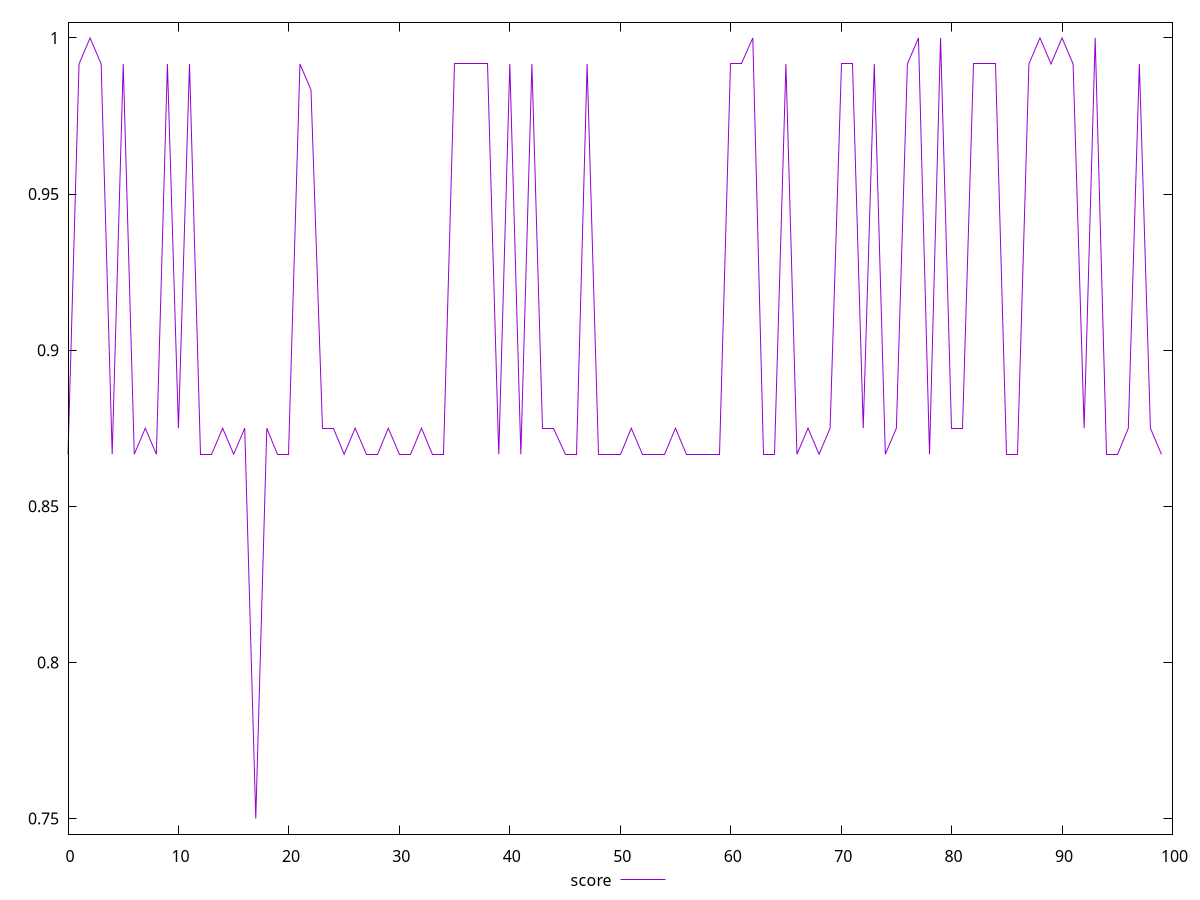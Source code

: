 reset
set terminal svg size 640, 490 enhanced background rgb 'white'
set output "reprap/uses-http2/samples/pages+cached+noexternal+nofonts/score/values.svg"

$score <<EOF
0 0.8666666666666667
1 0.9916666666666667
2 1
3 0.9916666666666667
4 0.8666666666666667
5 0.9916666666666667
6 0.8666666666666667
7 0.875
8 0.8666666666666667
9 0.9916666666666667
10 0.875
11 0.9916666666666667
12 0.8666666666666667
13 0.8666666666666667
14 0.875
15 0.8666666666666667
16 0.875
17 0.75
18 0.875
19 0.8666666666666667
20 0.8666666666666667
21 0.9916666666666667
22 0.9833333333333333
23 0.875
24 0.875
25 0.8666666666666667
26 0.875
27 0.8666666666666667
28 0.8666666666666667
29 0.875
30 0.8666666666666667
31 0.8666666666666667
32 0.875
33 0.8666666666666667
34 0.8666666666666667
35 0.9916666666666667
36 0.9916666666666667
37 0.9916666666666667
38 0.9916666666666667
39 0.8666666666666667
40 0.9916666666666667
41 0.8666666666666667
42 0.9916666666666667
43 0.875
44 0.875
45 0.8666666666666667
46 0.8666666666666667
47 0.9916666666666667
48 0.8666666666666667
49 0.8666666666666667
50 0.8666666666666667
51 0.875
52 0.8666666666666667
53 0.8666666666666667
54 0.8666666666666667
55 0.875
56 0.8666666666666667
57 0.8666666666666667
58 0.8666666666666667
59 0.8666666666666667
60 0.9916666666666667
61 0.9916666666666667
62 1
63 0.8666666666666667
64 0.8666666666666667
65 0.9916666666666667
66 0.8666666666666667
67 0.875
68 0.8666666666666667
69 0.875
70 0.9916666666666667
71 0.9916666666666667
72 0.875
73 0.9916666666666667
74 0.8666666666666667
75 0.875
76 0.9916666666666667
77 1
78 0.8666666666666667
79 1
80 0.875
81 0.875
82 0.9916666666666667
83 0.9916666666666667
84 0.9916666666666667
85 0.8666666666666667
86 0.8666666666666667
87 0.9916666666666667
88 1
89 0.9916666666666667
90 1
91 0.9916666666666667
92 0.875
93 1
94 0.8666666666666667
95 0.8666666666666667
96 0.875
97 0.9916666666666667
98 0.875
99 0.8666666666666667
EOF

set key outside below
set yrange [0.745:1.005]

plot \
  $score title "score" with line, \


reset